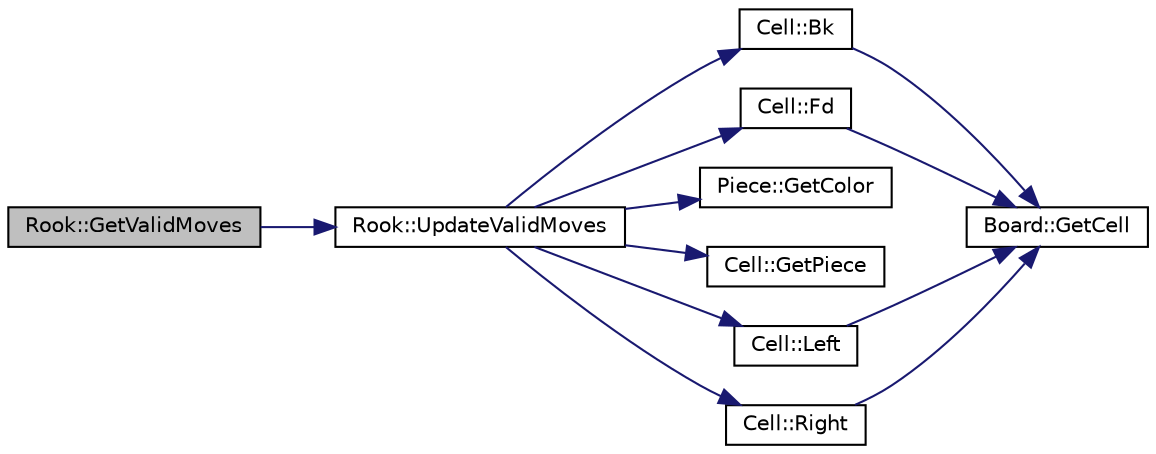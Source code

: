 digraph G
{
  bgcolor="transparent";
  edge [fontname="Helvetica",fontsize="10",labelfontname="Helvetica",labelfontsize="10"];
  node [fontname="Helvetica",fontsize="10",shape=record];
  rankdir=LR;
  Node1 [label="Rook::GetValidMoves",height=0.2,width=0.4,color="black", fillcolor="grey75", style="filled" fontcolor="black"];
  Node1 -> Node2 [color="midnightblue",fontsize="10",style="solid",fontname="Helvetica"];
  Node2 [label="Rook::UpdateValidMoves",height=0.2,width=0.4,color="black",URL="$db/d7e/classRook.html#adace005ade0a92a80a8e0b4b8705b208",tooltip="Update validMoves to match the state of the current board."];
  Node2 -> Node3 [color="midnightblue",fontsize="10",style="solid",fontname="Helvetica"];
  Node3 [label="Cell::Bk",height=0.2,width=0.4,color="black",URL="$de/dfd/classCell.html#a07e300578c39caf67e9c34bd729097ad"];
  Node3 -> Node4 [color="midnightblue",fontsize="10",style="solid",fontname="Helvetica"];
  Node4 [label="Board::GetCell",height=0.2,width=0.4,color="black",URL="$de/d23/classBoard.html#a35976fe4d5108f29f9de9b83901cf74c"];
  Node2 -> Node5 [color="midnightblue",fontsize="10",style="solid",fontname="Helvetica"];
  Node5 [label="Cell::Fd",height=0.2,width=0.4,color="black",URL="$de/dfd/classCell.html#aa24c09ea7005cb60a7d011a02e5a8122"];
  Node5 -> Node4 [color="midnightblue",fontsize="10",style="solid",fontname="Helvetica"];
  Node2 -> Node6 [color="midnightblue",fontsize="10",style="solid",fontname="Helvetica"];
  Node6 [label="Piece::GetColor",height=0.2,width=0.4,color="black",URL="$d5/df0/classPiece.html#a30f7a75c0a9a7a7429dea1b72277db34"];
  Node2 -> Node7 [color="midnightblue",fontsize="10",style="solid",fontname="Helvetica"];
  Node7 [label="Cell::GetPiece",height=0.2,width=0.4,color="black",URL="$de/dfd/classCell.html#a101bba9095488768a82099930d4ffb61"];
  Node2 -> Node8 [color="midnightblue",fontsize="10",style="solid",fontname="Helvetica"];
  Node8 [label="Cell::Left",height=0.2,width=0.4,color="black",URL="$de/dfd/classCell.html#a89d2af2c9ccc6c6c00c5875e7aff4d66"];
  Node8 -> Node4 [color="midnightblue",fontsize="10",style="solid",fontname="Helvetica"];
  Node2 -> Node9 [color="midnightblue",fontsize="10",style="solid",fontname="Helvetica"];
  Node9 [label="Cell::Right",height=0.2,width=0.4,color="black",URL="$de/dfd/classCell.html#a8f3ed2f4868020ad843f4ea0f8291966"];
  Node9 -> Node4 [color="midnightblue",fontsize="10",style="solid",fontname="Helvetica"];
}

